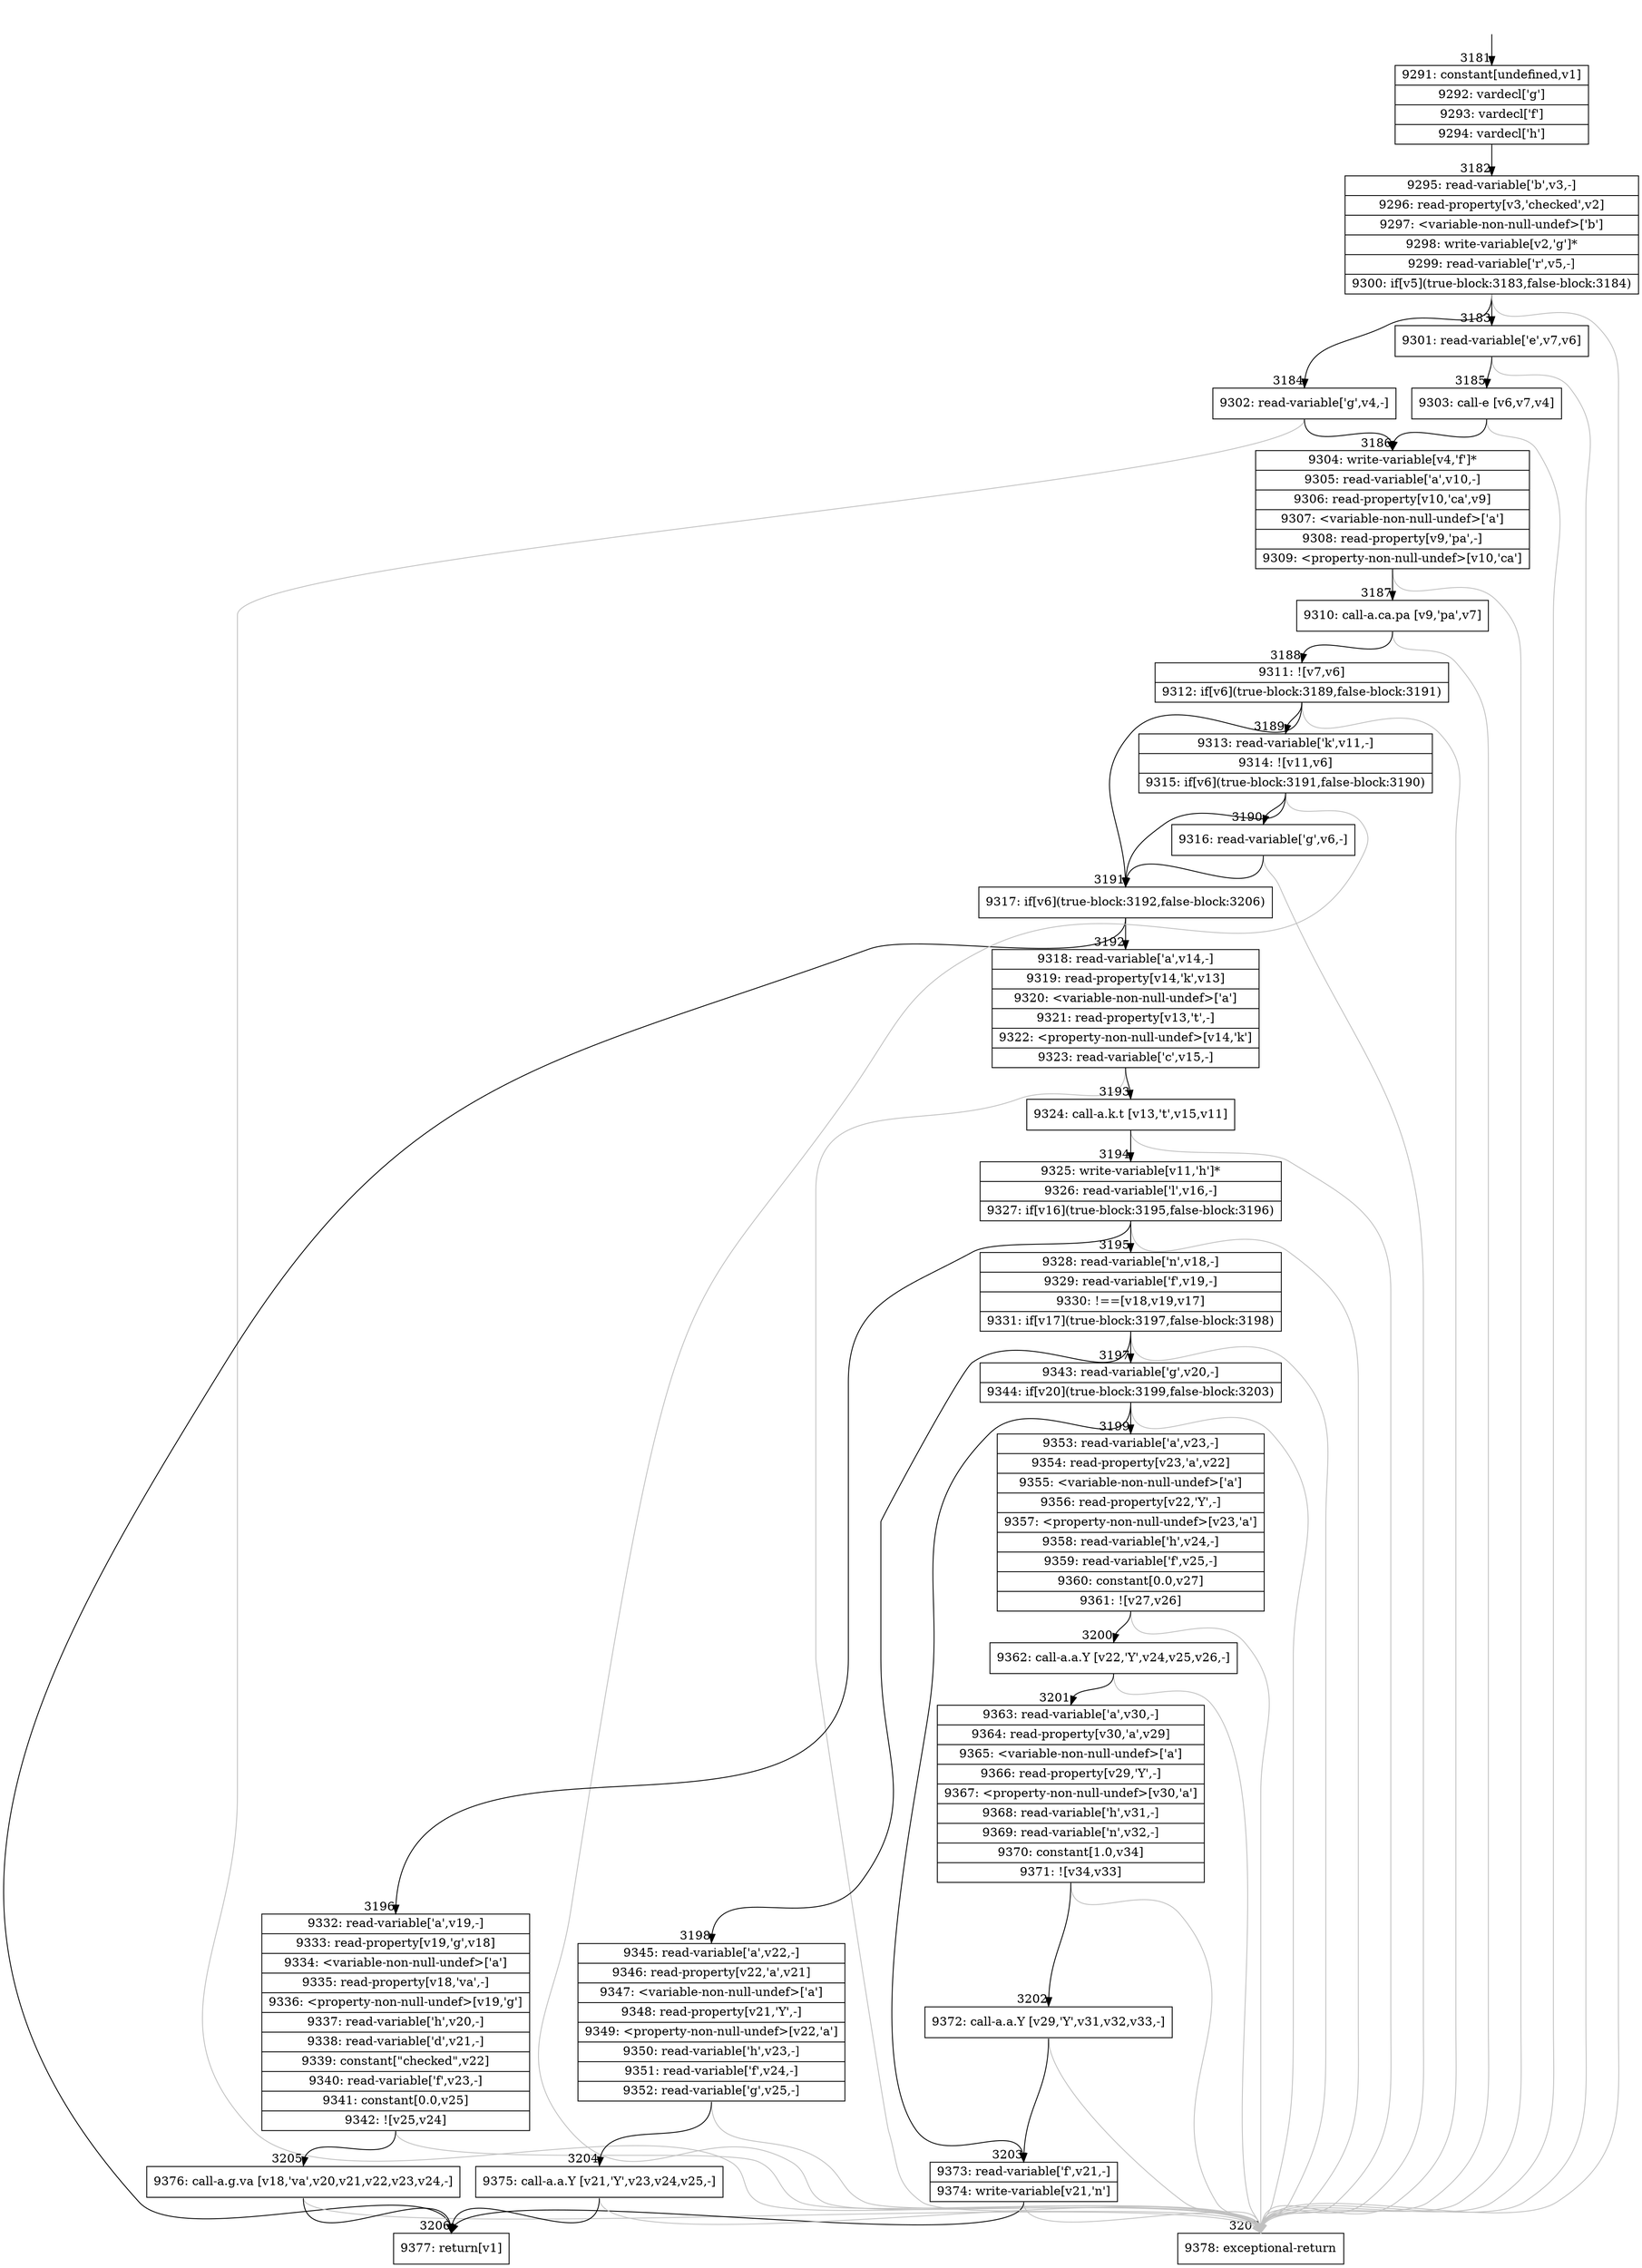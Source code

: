 digraph {
rankdir="TD"
BB_entry261[shape=none,label=""];
BB_entry261 -> BB3181 [tailport=s, headport=n, headlabel="    3181"]
BB3181 [shape=record label="{9291: constant[undefined,v1]|9292: vardecl['g']|9293: vardecl['f']|9294: vardecl['h']}" ] 
BB3181 -> BB3182 [tailport=s, headport=n, headlabel="      3182"]
BB3182 [shape=record label="{9295: read-variable['b',v3,-]|9296: read-property[v3,'checked',v2]|9297: \<variable-non-null-undef\>['b']|9298: write-variable[v2,'g']*|9299: read-variable['r',v5,-]|9300: if[v5](true-block:3183,false-block:3184)}" ] 
BB3182 -> BB3183 [tailport=s, headport=n, headlabel="      3183"]
BB3182 -> BB3184 [tailport=s, headport=n, headlabel="      3184"]
BB3182 -> BB3207 [tailport=s, headport=n, color=gray, headlabel="      3207"]
BB3183 [shape=record label="{9301: read-variable['e',v7,v6]}" ] 
BB3183 -> BB3185 [tailport=s, headport=n, headlabel="      3185"]
BB3183 -> BB3207 [tailport=s, headport=n, color=gray]
BB3184 [shape=record label="{9302: read-variable['g',v4,-]}" ] 
BB3184 -> BB3186 [tailport=s, headport=n, headlabel="      3186"]
BB3184 -> BB3207 [tailport=s, headport=n, color=gray]
BB3185 [shape=record label="{9303: call-e [v6,v7,v4]}" ] 
BB3185 -> BB3186 [tailport=s, headport=n]
BB3185 -> BB3207 [tailport=s, headport=n, color=gray]
BB3186 [shape=record label="{9304: write-variable[v4,'f']*|9305: read-variable['a',v10,-]|9306: read-property[v10,'ca',v9]|9307: \<variable-non-null-undef\>['a']|9308: read-property[v9,'pa',-]|9309: \<property-non-null-undef\>[v10,'ca']}" ] 
BB3186 -> BB3187 [tailport=s, headport=n, headlabel="      3187"]
BB3186 -> BB3207 [tailport=s, headport=n, color=gray]
BB3187 [shape=record label="{9310: call-a.ca.pa [v9,'pa',v7]}" ] 
BB3187 -> BB3188 [tailport=s, headport=n, headlabel="      3188"]
BB3187 -> BB3207 [tailport=s, headport=n, color=gray]
BB3188 [shape=record label="{9311: ![v7,v6]|9312: if[v6](true-block:3189,false-block:3191)}" ] 
BB3188 -> BB3191 [tailport=s, headport=n, headlabel="      3191"]
BB3188 -> BB3189 [tailport=s, headport=n, headlabel="      3189"]
BB3188 -> BB3207 [tailport=s, headport=n, color=gray]
BB3189 [shape=record label="{9313: read-variable['k',v11,-]|9314: ![v11,v6]|9315: if[v6](true-block:3191,false-block:3190)}" ] 
BB3189 -> BB3191 [tailport=s, headport=n]
BB3189 -> BB3190 [tailport=s, headport=n, headlabel="      3190"]
BB3189 -> BB3207 [tailport=s, headport=n, color=gray]
BB3190 [shape=record label="{9316: read-variable['g',v6,-]}" ] 
BB3190 -> BB3191 [tailport=s, headport=n]
BB3190 -> BB3207 [tailport=s, headport=n, color=gray]
BB3191 [shape=record label="{9317: if[v6](true-block:3192,false-block:3206)}" ] 
BB3191 -> BB3192 [tailport=s, headport=n, headlabel="      3192"]
BB3191 -> BB3206 [tailport=s, headport=n, headlabel="      3206"]
BB3192 [shape=record label="{9318: read-variable['a',v14,-]|9319: read-property[v14,'k',v13]|9320: \<variable-non-null-undef\>['a']|9321: read-property[v13,'t',-]|9322: \<property-non-null-undef\>[v14,'k']|9323: read-variable['c',v15,-]}" ] 
BB3192 -> BB3193 [tailport=s, headport=n, headlabel="      3193"]
BB3192 -> BB3207 [tailport=s, headport=n, color=gray]
BB3193 [shape=record label="{9324: call-a.k.t [v13,'t',v15,v11]}" ] 
BB3193 -> BB3194 [tailport=s, headport=n, headlabel="      3194"]
BB3193 -> BB3207 [tailport=s, headport=n, color=gray]
BB3194 [shape=record label="{9325: write-variable[v11,'h']*|9326: read-variable['l',v16,-]|9327: if[v16](true-block:3195,false-block:3196)}" ] 
BB3194 -> BB3195 [tailport=s, headport=n, headlabel="      3195"]
BB3194 -> BB3196 [tailport=s, headport=n, headlabel="      3196"]
BB3194 -> BB3207 [tailport=s, headport=n, color=gray]
BB3195 [shape=record label="{9328: read-variable['n',v18,-]|9329: read-variable['f',v19,-]|9330: !==[v18,v19,v17]|9331: if[v17](true-block:3197,false-block:3198)}" ] 
BB3195 -> BB3197 [tailport=s, headport=n, headlabel="      3197"]
BB3195 -> BB3198 [tailport=s, headport=n, headlabel="      3198"]
BB3195 -> BB3207 [tailport=s, headport=n, color=gray]
BB3196 [shape=record label="{9332: read-variable['a',v19,-]|9333: read-property[v19,'g',v18]|9334: \<variable-non-null-undef\>['a']|9335: read-property[v18,'va',-]|9336: \<property-non-null-undef\>[v19,'g']|9337: read-variable['h',v20,-]|9338: read-variable['d',v21,-]|9339: constant[\"checked\",v22]|9340: read-variable['f',v23,-]|9341: constant[0.0,v25]|9342: ![v25,v24]}" ] 
BB3196 -> BB3205 [tailport=s, headport=n, headlabel="      3205"]
BB3196 -> BB3207 [tailport=s, headport=n, color=gray]
BB3197 [shape=record label="{9343: read-variable['g',v20,-]|9344: if[v20](true-block:3199,false-block:3203)}" ] 
BB3197 -> BB3203 [tailport=s, headport=n, headlabel="      3203"]
BB3197 -> BB3199 [tailport=s, headport=n, headlabel="      3199"]
BB3197 -> BB3207 [tailport=s, headport=n, color=gray]
BB3198 [shape=record label="{9345: read-variable['a',v22,-]|9346: read-property[v22,'a',v21]|9347: \<variable-non-null-undef\>['a']|9348: read-property[v21,'Y',-]|9349: \<property-non-null-undef\>[v22,'a']|9350: read-variable['h',v23,-]|9351: read-variable['f',v24,-]|9352: read-variable['g',v25,-]}" ] 
BB3198 -> BB3204 [tailport=s, headport=n, headlabel="      3204"]
BB3198 -> BB3207 [tailport=s, headport=n, color=gray]
BB3199 [shape=record label="{9353: read-variable['a',v23,-]|9354: read-property[v23,'a',v22]|9355: \<variable-non-null-undef\>['a']|9356: read-property[v22,'Y',-]|9357: \<property-non-null-undef\>[v23,'a']|9358: read-variable['h',v24,-]|9359: read-variable['f',v25,-]|9360: constant[0.0,v27]|9361: ![v27,v26]}" ] 
BB3199 -> BB3200 [tailport=s, headport=n, headlabel="      3200"]
BB3199 -> BB3207 [tailport=s, headport=n, color=gray]
BB3200 [shape=record label="{9362: call-a.a.Y [v22,'Y',v24,v25,v26,-]}" ] 
BB3200 -> BB3201 [tailport=s, headport=n, headlabel="      3201"]
BB3200 -> BB3207 [tailport=s, headport=n, color=gray]
BB3201 [shape=record label="{9363: read-variable['a',v30,-]|9364: read-property[v30,'a',v29]|9365: \<variable-non-null-undef\>['a']|9366: read-property[v29,'Y',-]|9367: \<property-non-null-undef\>[v30,'a']|9368: read-variable['h',v31,-]|9369: read-variable['n',v32,-]|9370: constant[1.0,v34]|9371: ![v34,v33]}" ] 
BB3201 -> BB3202 [tailport=s, headport=n, headlabel="      3202"]
BB3201 -> BB3207 [tailport=s, headport=n, color=gray]
BB3202 [shape=record label="{9372: call-a.a.Y [v29,'Y',v31,v32,v33,-]}" ] 
BB3202 -> BB3203 [tailport=s, headport=n]
BB3202 -> BB3207 [tailport=s, headport=n, color=gray]
BB3203 [shape=record label="{9373: read-variable['f',v21,-]|9374: write-variable[v21,'n']}" ] 
BB3203 -> BB3206 [tailport=s, headport=n]
BB3203 -> BB3207 [tailport=s, headport=n, color=gray]
BB3204 [shape=record label="{9375: call-a.a.Y [v21,'Y',v23,v24,v25,-]}" ] 
BB3204 -> BB3206 [tailport=s, headport=n]
BB3204 -> BB3207 [tailport=s, headport=n, color=gray]
BB3205 [shape=record label="{9376: call-a.g.va [v18,'va',v20,v21,v22,v23,v24,-]}" ] 
BB3205 -> BB3206 [tailport=s, headport=n]
BB3205 -> BB3207 [tailport=s, headport=n, color=gray]
BB3206 [shape=record label="{9377: return[v1]}" ] 
BB3207 [shape=record label="{9378: exceptional-return}" ] 
}
